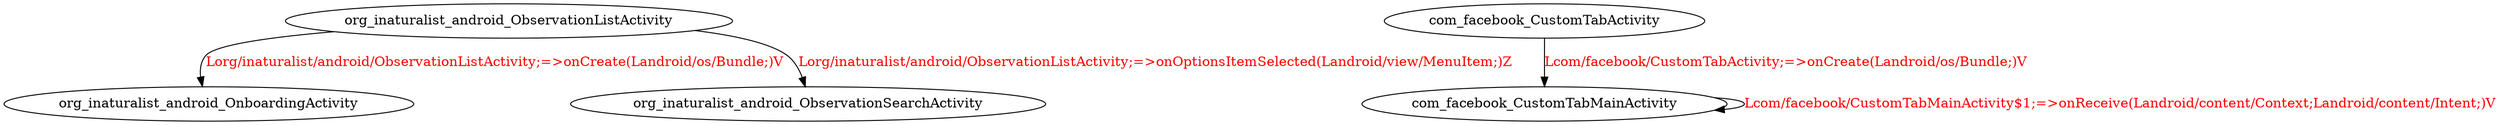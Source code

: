 digraph G {
org_inaturalist_android_ObservationListActivity -> org_inaturalist_android_OnboardingActivity [label="Lorg/inaturalist/android/ObservationListActivity;=>onCreate(Landroid/os/Bundle;)V", fontcolor="red"];
org_inaturalist_android_ObservationListActivity -> org_inaturalist_android_ObservationSearchActivity [label="Lorg/inaturalist/android/ObservationListActivity;=>onOptionsItemSelected(Landroid/view/MenuItem;)Z", fontcolor="red"];
com_facebook_CustomTabActivity -> com_facebook_CustomTabMainActivity [label="Lcom/facebook/CustomTabActivity;=>onCreate(Landroid/os/Bundle;)V", fontcolor="red"];
com_facebook_CustomTabMainActivity -> com_facebook_CustomTabMainActivity [label="Lcom/facebook/CustomTabMainActivity$1;=>onReceive(Landroid/content/Context;Landroid/content/Intent;)V", fontcolor="red"];
}